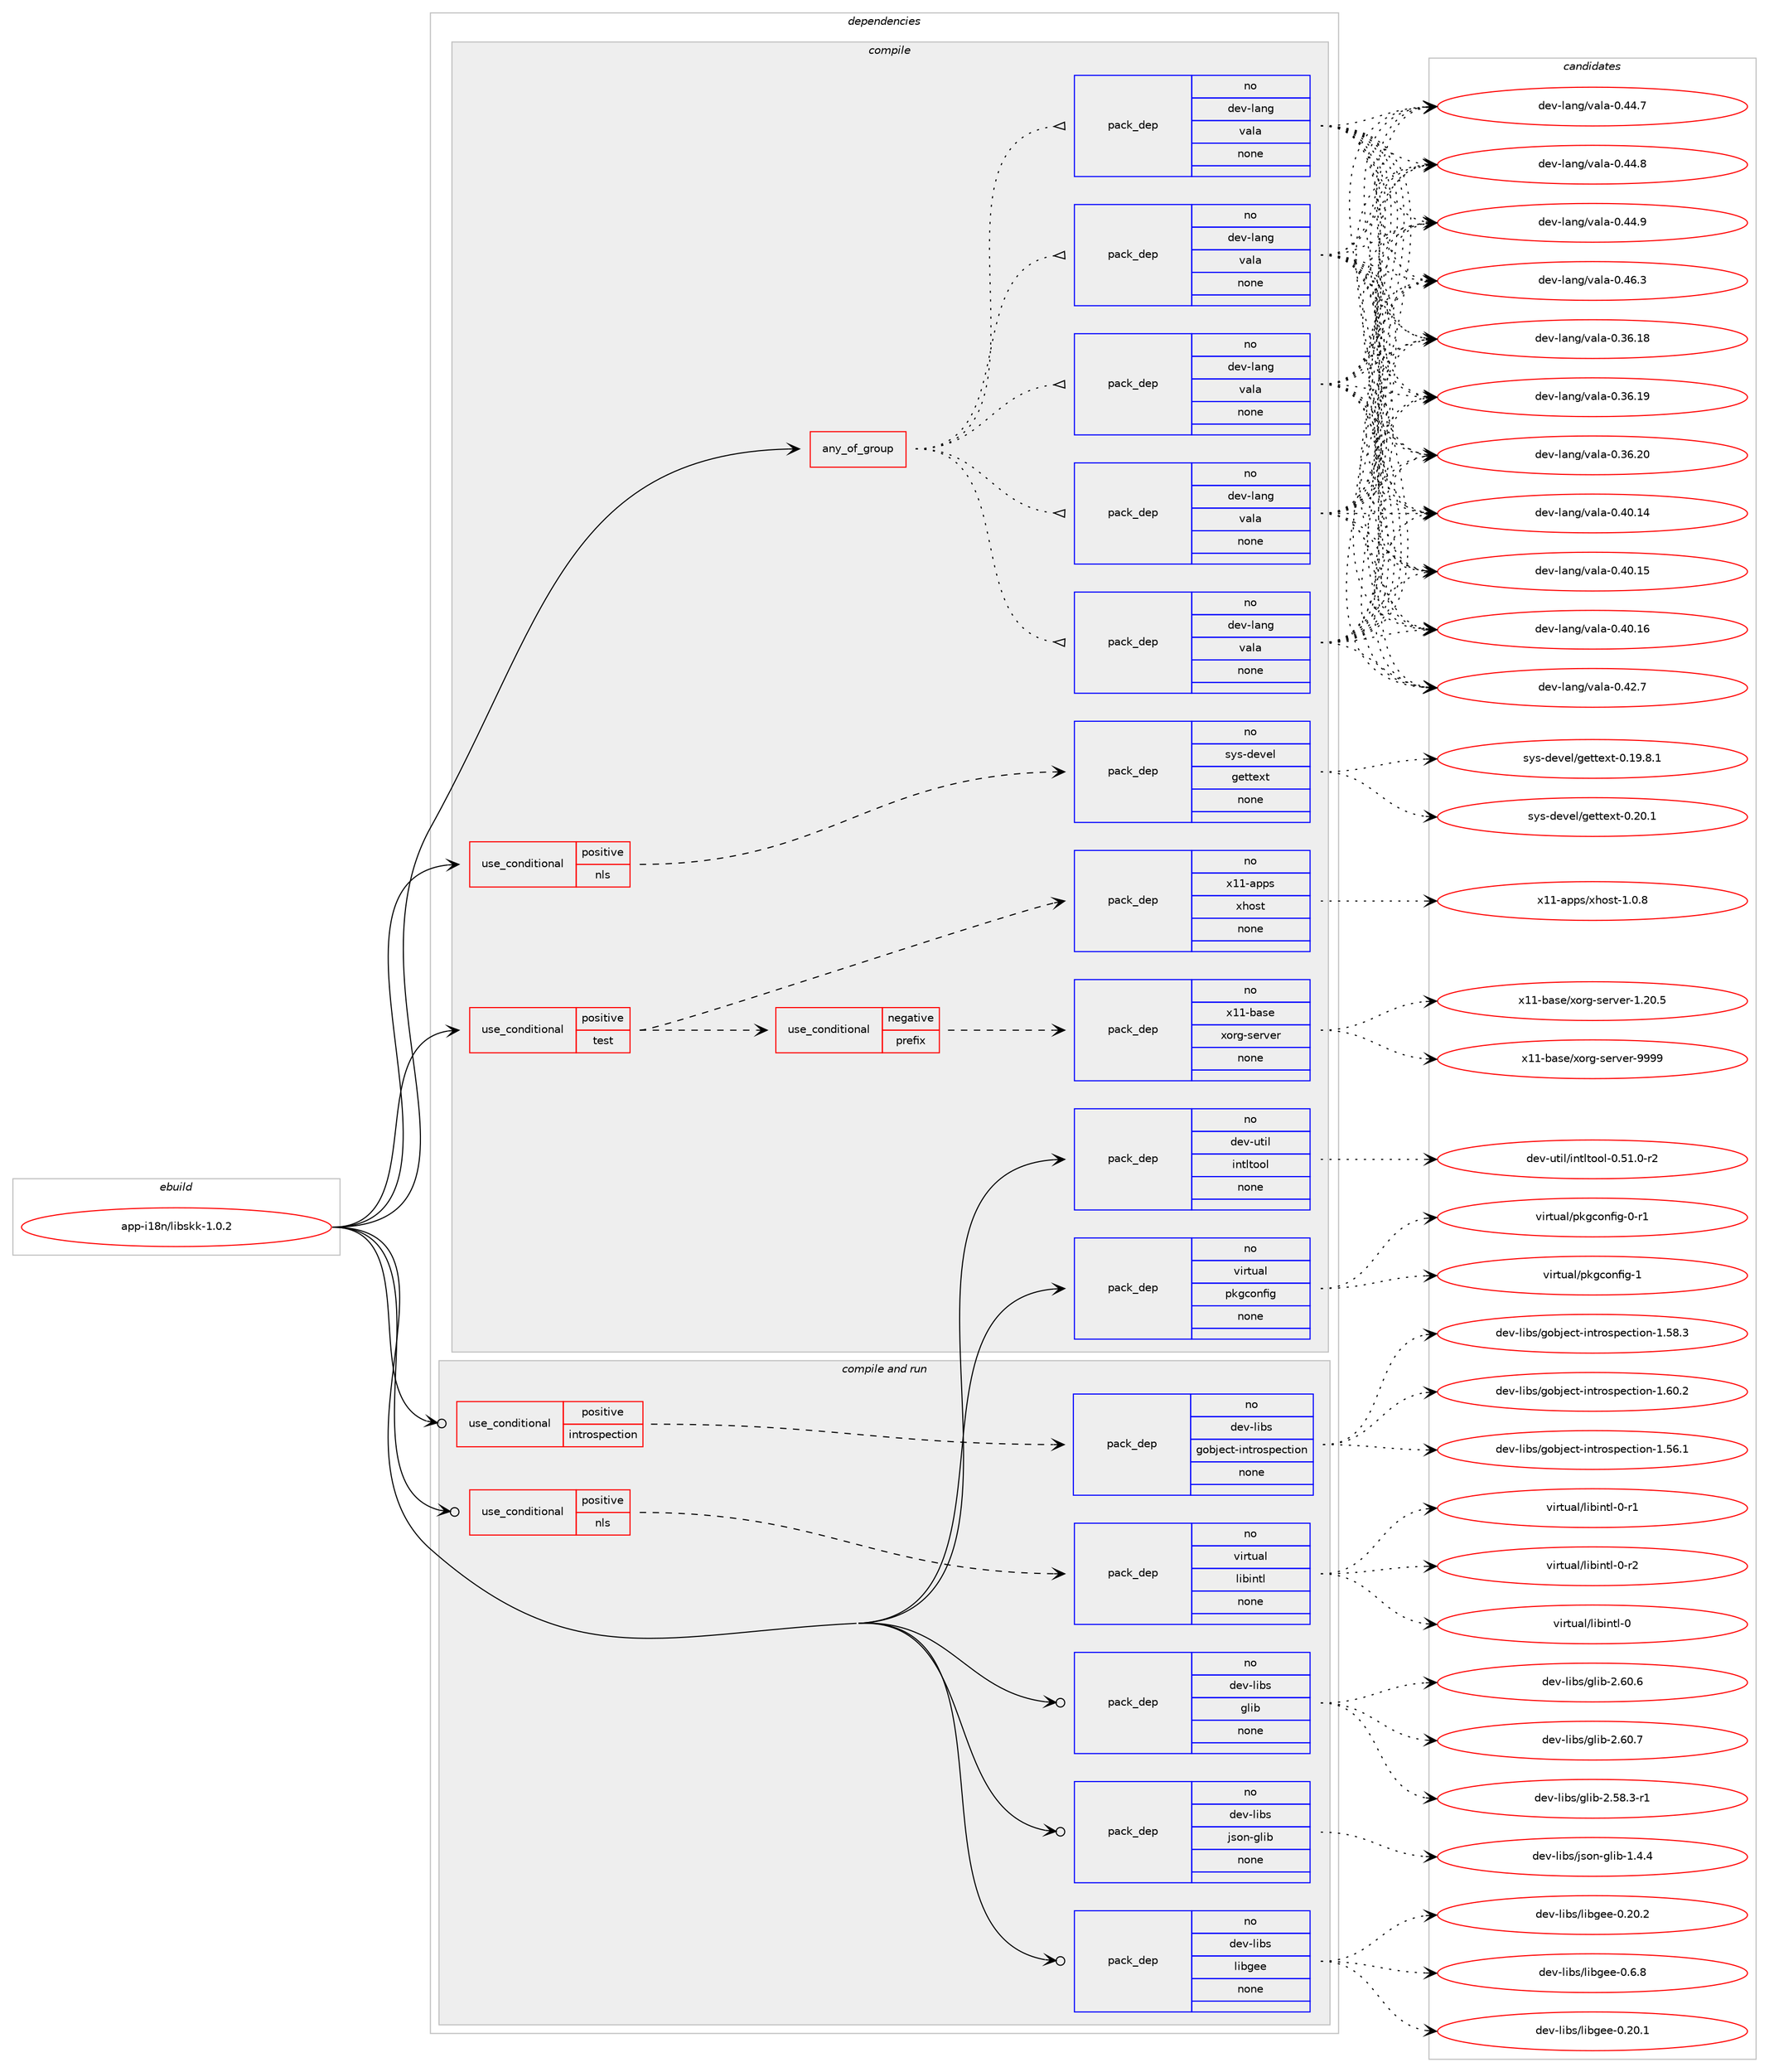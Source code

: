 digraph prolog {

# *************
# Graph options
# *************

newrank=true;
concentrate=true;
compound=true;
graph [rankdir=LR,fontname=Helvetica,fontsize=10,ranksep=1.5];#, ranksep=2.5, nodesep=0.2];
edge  [arrowhead=vee];
node  [fontname=Helvetica,fontsize=10];

# **********
# The ebuild
# **********

subgraph cluster_leftcol {
color=gray;
rank=same;
label=<<i>ebuild</i>>;
id [label="app-i18n/libskk-1.0.2", color=red, width=4, href="../app-i18n/libskk-1.0.2.svg"];
}

# ****************
# The dependencies
# ****************

subgraph cluster_midcol {
color=gray;
label=<<i>dependencies</i>>;
subgraph cluster_compile {
fillcolor="#eeeeee";
style=filled;
label=<<i>compile</i>>;
subgraph any8610 {
dependency495354 [label=<<TABLE BORDER="0" CELLBORDER="1" CELLSPACING="0" CELLPADDING="4"><TR><TD CELLPADDING="10">any_of_group</TD></TR></TABLE>>, shape=none, color=red];subgraph pack368032 {
dependency495355 [label=<<TABLE BORDER="0" CELLBORDER="1" CELLSPACING="0" CELLPADDING="4" WIDTH="220"><TR><TD ROWSPAN="6" CELLPADDING="30">pack_dep</TD></TR><TR><TD WIDTH="110">no</TD></TR><TR><TD>dev-lang</TD></TR><TR><TD>vala</TD></TR><TR><TD>none</TD></TR><TR><TD></TD></TR></TABLE>>, shape=none, color=blue];
}
dependency495354:e -> dependency495355:w [weight=20,style="dotted",arrowhead="oinv"];
subgraph pack368033 {
dependency495356 [label=<<TABLE BORDER="0" CELLBORDER="1" CELLSPACING="0" CELLPADDING="4" WIDTH="220"><TR><TD ROWSPAN="6" CELLPADDING="30">pack_dep</TD></TR><TR><TD WIDTH="110">no</TD></TR><TR><TD>dev-lang</TD></TR><TR><TD>vala</TD></TR><TR><TD>none</TD></TR><TR><TD></TD></TR></TABLE>>, shape=none, color=blue];
}
dependency495354:e -> dependency495356:w [weight=20,style="dotted",arrowhead="oinv"];
subgraph pack368034 {
dependency495357 [label=<<TABLE BORDER="0" CELLBORDER="1" CELLSPACING="0" CELLPADDING="4" WIDTH="220"><TR><TD ROWSPAN="6" CELLPADDING="30">pack_dep</TD></TR><TR><TD WIDTH="110">no</TD></TR><TR><TD>dev-lang</TD></TR><TR><TD>vala</TD></TR><TR><TD>none</TD></TR><TR><TD></TD></TR></TABLE>>, shape=none, color=blue];
}
dependency495354:e -> dependency495357:w [weight=20,style="dotted",arrowhead="oinv"];
subgraph pack368035 {
dependency495358 [label=<<TABLE BORDER="0" CELLBORDER="1" CELLSPACING="0" CELLPADDING="4" WIDTH="220"><TR><TD ROWSPAN="6" CELLPADDING="30">pack_dep</TD></TR><TR><TD WIDTH="110">no</TD></TR><TR><TD>dev-lang</TD></TR><TR><TD>vala</TD></TR><TR><TD>none</TD></TR><TR><TD></TD></TR></TABLE>>, shape=none, color=blue];
}
dependency495354:e -> dependency495358:w [weight=20,style="dotted",arrowhead="oinv"];
subgraph pack368036 {
dependency495359 [label=<<TABLE BORDER="0" CELLBORDER="1" CELLSPACING="0" CELLPADDING="4" WIDTH="220"><TR><TD ROWSPAN="6" CELLPADDING="30">pack_dep</TD></TR><TR><TD WIDTH="110">no</TD></TR><TR><TD>dev-lang</TD></TR><TR><TD>vala</TD></TR><TR><TD>none</TD></TR><TR><TD></TD></TR></TABLE>>, shape=none, color=blue];
}
dependency495354:e -> dependency495359:w [weight=20,style="dotted",arrowhead="oinv"];
}
id:e -> dependency495354:w [weight=20,style="solid",arrowhead="vee"];
subgraph cond118400 {
dependency495360 [label=<<TABLE BORDER="0" CELLBORDER="1" CELLSPACING="0" CELLPADDING="4"><TR><TD ROWSPAN="3" CELLPADDING="10">use_conditional</TD></TR><TR><TD>positive</TD></TR><TR><TD>nls</TD></TR></TABLE>>, shape=none, color=red];
subgraph pack368037 {
dependency495361 [label=<<TABLE BORDER="0" CELLBORDER="1" CELLSPACING="0" CELLPADDING="4" WIDTH="220"><TR><TD ROWSPAN="6" CELLPADDING="30">pack_dep</TD></TR><TR><TD WIDTH="110">no</TD></TR><TR><TD>sys-devel</TD></TR><TR><TD>gettext</TD></TR><TR><TD>none</TD></TR><TR><TD></TD></TR></TABLE>>, shape=none, color=blue];
}
dependency495360:e -> dependency495361:w [weight=20,style="dashed",arrowhead="vee"];
}
id:e -> dependency495360:w [weight=20,style="solid",arrowhead="vee"];
subgraph cond118401 {
dependency495362 [label=<<TABLE BORDER="0" CELLBORDER="1" CELLSPACING="0" CELLPADDING="4"><TR><TD ROWSPAN="3" CELLPADDING="10">use_conditional</TD></TR><TR><TD>positive</TD></TR><TR><TD>test</TD></TR></TABLE>>, shape=none, color=red];
subgraph cond118402 {
dependency495363 [label=<<TABLE BORDER="0" CELLBORDER="1" CELLSPACING="0" CELLPADDING="4"><TR><TD ROWSPAN="3" CELLPADDING="10">use_conditional</TD></TR><TR><TD>negative</TD></TR><TR><TD>prefix</TD></TR></TABLE>>, shape=none, color=red];
subgraph pack368038 {
dependency495364 [label=<<TABLE BORDER="0" CELLBORDER="1" CELLSPACING="0" CELLPADDING="4" WIDTH="220"><TR><TD ROWSPAN="6" CELLPADDING="30">pack_dep</TD></TR><TR><TD WIDTH="110">no</TD></TR><TR><TD>x11-base</TD></TR><TR><TD>xorg-server</TD></TR><TR><TD>none</TD></TR><TR><TD></TD></TR></TABLE>>, shape=none, color=blue];
}
dependency495363:e -> dependency495364:w [weight=20,style="dashed",arrowhead="vee"];
}
dependency495362:e -> dependency495363:w [weight=20,style="dashed",arrowhead="vee"];
subgraph pack368039 {
dependency495365 [label=<<TABLE BORDER="0" CELLBORDER="1" CELLSPACING="0" CELLPADDING="4" WIDTH="220"><TR><TD ROWSPAN="6" CELLPADDING="30">pack_dep</TD></TR><TR><TD WIDTH="110">no</TD></TR><TR><TD>x11-apps</TD></TR><TR><TD>xhost</TD></TR><TR><TD>none</TD></TR><TR><TD></TD></TR></TABLE>>, shape=none, color=blue];
}
dependency495362:e -> dependency495365:w [weight=20,style="dashed",arrowhead="vee"];
}
id:e -> dependency495362:w [weight=20,style="solid",arrowhead="vee"];
subgraph pack368040 {
dependency495366 [label=<<TABLE BORDER="0" CELLBORDER="1" CELLSPACING="0" CELLPADDING="4" WIDTH="220"><TR><TD ROWSPAN="6" CELLPADDING="30">pack_dep</TD></TR><TR><TD WIDTH="110">no</TD></TR><TR><TD>dev-util</TD></TR><TR><TD>intltool</TD></TR><TR><TD>none</TD></TR><TR><TD></TD></TR></TABLE>>, shape=none, color=blue];
}
id:e -> dependency495366:w [weight=20,style="solid",arrowhead="vee"];
subgraph pack368041 {
dependency495367 [label=<<TABLE BORDER="0" CELLBORDER="1" CELLSPACING="0" CELLPADDING="4" WIDTH="220"><TR><TD ROWSPAN="6" CELLPADDING="30">pack_dep</TD></TR><TR><TD WIDTH="110">no</TD></TR><TR><TD>virtual</TD></TR><TR><TD>pkgconfig</TD></TR><TR><TD>none</TD></TR><TR><TD></TD></TR></TABLE>>, shape=none, color=blue];
}
id:e -> dependency495367:w [weight=20,style="solid",arrowhead="vee"];
}
subgraph cluster_compileandrun {
fillcolor="#eeeeee";
style=filled;
label=<<i>compile and run</i>>;
subgraph cond118403 {
dependency495368 [label=<<TABLE BORDER="0" CELLBORDER="1" CELLSPACING="0" CELLPADDING="4"><TR><TD ROWSPAN="3" CELLPADDING="10">use_conditional</TD></TR><TR><TD>positive</TD></TR><TR><TD>introspection</TD></TR></TABLE>>, shape=none, color=red];
subgraph pack368042 {
dependency495369 [label=<<TABLE BORDER="0" CELLBORDER="1" CELLSPACING="0" CELLPADDING="4" WIDTH="220"><TR><TD ROWSPAN="6" CELLPADDING="30">pack_dep</TD></TR><TR><TD WIDTH="110">no</TD></TR><TR><TD>dev-libs</TD></TR><TR><TD>gobject-introspection</TD></TR><TR><TD>none</TD></TR><TR><TD></TD></TR></TABLE>>, shape=none, color=blue];
}
dependency495368:e -> dependency495369:w [weight=20,style="dashed",arrowhead="vee"];
}
id:e -> dependency495368:w [weight=20,style="solid",arrowhead="odotvee"];
subgraph cond118404 {
dependency495370 [label=<<TABLE BORDER="0" CELLBORDER="1" CELLSPACING="0" CELLPADDING="4"><TR><TD ROWSPAN="3" CELLPADDING="10">use_conditional</TD></TR><TR><TD>positive</TD></TR><TR><TD>nls</TD></TR></TABLE>>, shape=none, color=red];
subgraph pack368043 {
dependency495371 [label=<<TABLE BORDER="0" CELLBORDER="1" CELLSPACING="0" CELLPADDING="4" WIDTH="220"><TR><TD ROWSPAN="6" CELLPADDING="30">pack_dep</TD></TR><TR><TD WIDTH="110">no</TD></TR><TR><TD>virtual</TD></TR><TR><TD>libintl</TD></TR><TR><TD>none</TD></TR><TR><TD></TD></TR></TABLE>>, shape=none, color=blue];
}
dependency495370:e -> dependency495371:w [weight=20,style="dashed",arrowhead="vee"];
}
id:e -> dependency495370:w [weight=20,style="solid",arrowhead="odotvee"];
subgraph pack368044 {
dependency495372 [label=<<TABLE BORDER="0" CELLBORDER="1" CELLSPACING="0" CELLPADDING="4" WIDTH="220"><TR><TD ROWSPAN="6" CELLPADDING="30">pack_dep</TD></TR><TR><TD WIDTH="110">no</TD></TR><TR><TD>dev-libs</TD></TR><TR><TD>glib</TD></TR><TR><TD>none</TD></TR><TR><TD></TD></TR></TABLE>>, shape=none, color=blue];
}
id:e -> dependency495372:w [weight=20,style="solid",arrowhead="odotvee"];
subgraph pack368045 {
dependency495373 [label=<<TABLE BORDER="0" CELLBORDER="1" CELLSPACING="0" CELLPADDING="4" WIDTH="220"><TR><TD ROWSPAN="6" CELLPADDING="30">pack_dep</TD></TR><TR><TD WIDTH="110">no</TD></TR><TR><TD>dev-libs</TD></TR><TR><TD>json-glib</TD></TR><TR><TD>none</TD></TR><TR><TD></TD></TR></TABLE>>, shape=none, color=blue];
}
id:e -> dependency495373:w [weight=20,style="solid",arrowhead="odotvee"];
subgraph pack368046 {
dependency495374 [label=<<TABLE BORDER="0" CELLBORDER="1" CELLSPACING="0" CELLPADDING="4" WIDTH="220"><TR><TD ROWSPAN="6" CELLPADDING="30">pack_dep</TD></TR><TR><TD WIDTH="110">no</TD></TR><TR><TD>dev-libs</TD></TR><TR><TD>libgee</TD></TR><TR><TD>none</TD></TR><TR><TD></TD></TR></TABLE>>, shape=none, color=blue];
}
id:e -> dependency495374:w [weight=20,style="solid",arrowhead="odotvee"];
}
subgraph cluster_run {
fillcolor="#eeeeee";
style=filled;
label=<<i>run</i>>;
}
}

# **************
# The candidates
# **************

subgraph cluster_choices {
rank=same;
color=gray;
label=<<i>candidates</i>>;

subgraph choice368032 {
color=black;
nodesep=1;
choice10010111845108971101034711897108974548465154464956 [label="dev-lang/vala-0.36.18", color=red, width=4,href="../dev-lang/vala-0.36.18.svg"];
choice10010111845108971101034711897108974548465154464957 [label="dev-lang/vala-0.36.19", color=red, width=4,href="../dev-lang/vala-0.36.19.svg"];
choice10010111845108971101034711897108974548465154465048 [label="dev-lang/vala-0.36.20", color=red, width=4,href="../dev-lang/vala-0.36.20.svg"];
choice10010111845108971101034711897108974548465248464952 [label="dev-lang/vala-0.40.14", color=red, width=4,href="../dev-lang/vala-0.40.14.svg"];
choice10010111845108971101034711897108974548465248464953 [label="dev-lang/vala-0.40.15", color=red, width=4,href="../dev-lang/vala-0.40.15.svg"];
choice10010111845108971101034711897108974548465248464954 [label="dev-lang/vala-0.40.16", color=red, width=4,href="../dev-lang/vala-0.40.16.svg"];
choice100101118451089711010347118971089745484652504655 [label="dev-lang/vala-0.42.7", color=red, width=4,href="../dev-lang/vala-0.42.7.svg"];
choice100101118451089711010347118971089745484652524655 [label="dev-lang/vala-0.44.7", color=red, width=4,href="../dev-lang/vala-0.44.7.svg"];
choice100101118451089711010347118971089745484652524656 [label="dev-lang/vala-0.44.8", color=red, width=4,href="../dev-lang/vala-0.44.8.svg"];
choice100101118451089711010347118971089745484652524657 [label="dev-lang/vala-0.44.9", color=red, width=4,href="../dev-lang/vala-0.44.9.svg"];
choice100101118451089711010347118971089745484652544651 [label="dev-lang/vala-0.46.3", color=red, width=4,href="../dev-lang/vala-0.46.3.svg"];
dependency495355:e -> choice10010111845108971101034711897108974548465154464956:w [style=dotted,weight="100"];
dependency495355:e -> choice10010111845108971101034711897108974548465154464957:w [style=dotted,weight="100"];
dependency495355:e -> choice10010111845108971101034711897108974548465154465048:w [style=dotted,weight="100"];
dependency495355:e -> choice10010111845108971101034711897108974548465248464952:w [style=dotted,weight="100"];
dependency495355:e -> choice10010111845108971101034711897108974548465248464953:w [style=dotted,weight="100"];
dependency495355:e -> choice10010111845108971101034711897108974548465248464954:w [style=dotted,weight="100"];
dependency495355:e -> choice100101118451089711010347118971089745484652504655:w [style=dotted,weight="100"];
dependency495355:e -> choice100101118451089711010347118971089745484652524655:w [style=dotted,weight="100"];
dependency495355:e -> choice100101118451089711010347118971089745484652524656:w [style=dotted,weight="100"];
dependency495355:e -> choice100101118451089711010347118971089745484652524657:w [style=dotted,weight="100"];
dependency495355:e -> choice100101118451089711010347118971089745484652544651:w [style=dotted,weight="100"];
}
subgraph choice368033 {
color=black;
nodesep=1;
choice10010111845108971101034711897108974548465154464956 [label="dev-lang/vala-0.36.18", color=red, width=4,href="../dev-lang/vala-0.36.18.svg"];
choice10010111845108971101034711897108974548465154464957 [label="dev-lang/vala-0.36.19", color=red, width=4,href="../dev-lang/vala-0.36.19.svg"];
choice10010111845108971101034711897108974548465154465048 [label="dev-lang/vala-0.36.20", color=red, width=4,href="../dev-lang/vala-0.36.20.svg"];
choice10010111845108971101034711897108974548465248464952 [label="dev-lang/vala-0.40.14", color=red, width=4,href="../dev-lang/vala-0.40.14.svg"];
choice10010111845108971101034711897108974548465248464953 [label="dev-lang/vala-0.40.15", color=red, width=4,href="../dev-lang/vala-0.40.15.svg"];
choice10010111845108971101034711897108974548465248464954 [label="dev-lang/vala-0.40.16", color=red, width=4,href="../dev-lang/vala-0.40.16.svg"];
choice100101118451089711010347118971089745484652504655 [label="dev-lang/vala-0.42.7", color=red, width=4,href="../dev-lang/vala-0.42.7.svg"];
choice100101118451089711010347118971089745484652524655 [label="dev-lang/vala-0.44.7", color=red, width=4,href="../dev-lang/vala-0.44.7.svg"];
choice100101118451089711010347118971089745484652524656 [label="dev-lang/vala-0.44.8", color=red, width=4,href="../dev-lang/vala-0.44.8.svg"];
choice100101118451089711010347118971089745484652524657 [label="dev-lang/vala-0.44.9", color=red, width=4,href="../dev-lang/vala-0.44.9.svg"];
choice100101118451089711010347118971089745484652544651 [label="dev-lang/vala-0.46.3", color=red, width=4,href="../dev-lang/vala-0.46.3.svg"];
dependency495356:e -> choice10010111845108971101034711897108974548465154464956:w [style=dotted,weight="100"];
dependency495356:e -> choice10010111845108971101034711897108974548465154464957:w [style=dotted,weight="100"];
dependency495356:e -> choice10010111845108971101034711897108974548465154465048:w [style=dotted,weight="100"];
dependency495356:e -> choice10010111845108971101034711897108974548465248464952:w [style=dotted,weight="100"];
dependency495356:e -> choice10010111845108971101034711897108974548465248464953:w [style=dotted,weight="100"];
dependency495356:e -> choice10010111845108971101034711897108974548465248464954:w [style=dotted,weight="100"];
dependency495356:e -> choice100101118451089711010347118971089745484652504655:w [style=dotted,weight="100"];
dependency495356:e -> choice100101118451089711010347118971089745484652524655:w [style=dotted,weight="100"];
dependency495356:e -> choice100101118451089711010347118971089745484652524656:w [style=dotted,weight="100"];
dependency495356:e -> choice100101118451089711010347118971089745484652524657:w [style=dotted,weight="100"];
dependency495356:e -> choice100101118451089711010347118971089745484652544651:w [style=dotted,weight="100"];
}
subgraph choice368034 {
color=black;
nodesep=1;
choice10010111845108971101034711897108974548465154464956 [label="dev-lang/vala-0.36.18", color=red, width=4,href="../dev-lang/vala-0.36.18.svg"];
choice10010111845108971101034711897108974548465154464957 [label="dev-lang/vala-0.36.19", color=red, width=4,href="../dev-lang/vala-0.36.19.svg"];
choice10010111845108971101034711897108974548465154465048 [label="dev-lang/vala-0.36.20", color=red, width=4,href="../dev-lang/vala-0.36.20.svg"];
choice10010111845108971101034711897108974548465248464952 [label="dev-lang/vala-0.40.14", color=red, width=4,href="../dev-lang/vala-0.40.14.svg"];
choice10010111845108971101034711897108974548465248464953 [label="dev-lang/vala-0.40.15", color=red, width=4,href="../dev-lang/vala-0.40.15.svg"];
choice10010111845108971101034711897108974548465248464954 [label="dev-lang/vala-0.40.16", color=red, width=4,href="../dev-lang/vala-0.40.16.svg"];
choice100101118451089711010347118971089745484652504655 [label="dev-lang/vala-0.42.7", color=red, width=4,href="../dev-lang/vala-0.42.7.svg"];
choice100101118451089711010347118971089745484652524655 [label="dev-lang/vala-0.44.7", color=red, width=4,href="../dev-lang/vala-0.44.7.svg"];
choice100101118451089711010347118971089745484652524656 [label="dev-lang/vala-0.44.8", color=red, width=4,href="../dev-lang/vala-0.44.8.svg"];
choice100101118451089711010347118971089745484652524657 [label="dev-lang/vala-0.44.9", color=red, width=4,href="../dev-lang/vala-0.44.9.svg"];
choice100101118451089711010347118971089745484652544651 [label="dev-lang/vala-0.46.3", color=red, width=4,href="../dev-lang/vala-0.46.3.svg"];
dependency495357:e -> choice10010111845108971101034711897108974548465154464956:w [style=dotted,weight="100"];
dependency495357:e -> choice10010111845108971101034711897108974548465154464957:w [style=dotted,weight="100"];
dependency495357:e -> choice10010111845108971101034711897108974548465154465048:w [style=dotted,weight="100"];
dependency495357:e -> choice10010111845108971101034711897108974548465248464952:w [style=dotted,weight="100"];
dependency495357:e -> choice10010111845108971101034711897108974548465248464953:w [style=dotted,weight="100"];
dependency495357:e -> choice10010111845108971101034711897108974548465248464954:w [style=dotted,weight="100"];
dependency495357:e -> choice100101118451089711010347118971089745484652504655:w [style=dotted,weight="100"];
dependency495357:e -> choice100101118451089711010347118971089745484652524655:w [style=dotted,weight="100"];
dependency495357:e -> choice100101118451089711010347118971089745484652524656:w [style=dotted,weight="100"];
dependency495357:e -> choice100101118451089711010347118971089745484652524657:w [style=dotted,weight="100"];
dependency495357:e -> choice100101118451089711010347118971089745484652544651:w [style=dotted,weight="100"];
}
subgraph choice368035 {
color=black;
nodesep=1;
choice10010111845108971101034711897108974548465154464956 [label="dev-lang/vala-0.36.18", color=red, width=4,href="../dev-lang/vala-0.36.18.svg"];
choice10010111845108971101034711897108974548465154464957 [label="dev-lang/vala-0.36.19", color=red, width=4,href="../dev-lang/vala-0.36.19.svg"];
choice10010111845108971101034711897108974548465154465048 [label="dev-lang/vala-0.36.20", color=red, width=4,href="../dev-lang/vala-0.36.20.svg"];
choice10010111845108971101034711897108974548465248464952 [label="dev-lang/vala-0.40.14", color=red, width=4,href="../dev-lang/vala-0.40.14.svg"];
choice10010111845108971101034711897108974548465248464953 [label="dev-lang/vala-0.40.15", color=red, width=4,href="../dev-lang/vala-0.40.15.svg"];
choice10010111845108971101034711897108974548465248464954 [label="dev-lang/vala-0.40.16", color=red, width=4,href="../dev-lang/vala-0.40.16.svg"];
choice100101118451089711010347118971089745484652504655 [label="dev-lang/vala-0.42.7", color=red, width=4,href="../dev-lang/vala-0.42.7.svg"];
choice100101118451089711010347118971089745484652524655 [label="dev-lang/vala-0.44.7", color=red, width=4,href="../dev-lang/vala-0.44.7.svg"];
choice100101118451089711010347118971089745484652524656 [label="dev-lang/vala-0.44.8", color=red, width=4,href="../dev-lang/vala-0.44.8.svg"];
choice100101118451089711010347118971089745484652524657 [label="dev-lang/vala-0.44.9", color=red, width=4,href="../dev-lang/vala-0.44.9.svg"];
choice100101118451089711010347118971089745484652544651 [label="dev-lang/vala-0.46.3", color=red, width=4,href="../dev-lang/vala-0.46.3.svg"];
dependency495358:e -> choice10010111845108971101034711897108974548465154464956:w [style=dotted,weight="100"];
dependency495358:e -> choice10010111845108971101034711897108974548465154464957:w [style=dotted,weight="100"];
dependency495358:e -> choice10010111845108971101034711897108974548465154465048:w [style=dotted,weight="100"];
dependency495358:e -> choice10010111845108971101034711897108974548465248464952:w [style=dotted,weight="100"];
dependency495358:e -> choice10010111845108971101034711897108974548465248464953:w [style=dotted,weight="100"];
dependency495358:e -> choice10010111845108971101034711897108974548465248464954:w [style=dotted,weight="100"];
dependency495358:e -> choice100101118451089711010347118971089745484652504655:w [style=dotted,weight="100"];
dependency495358:e -> choice100101118451089711010347118971089745484652524655:w [style=dotted,weight="100"];
dependency495358:e -> choice100101118451089711010347118971089745484652524656:w [style=dotted,weight="100"];
dependency495358:e -> choice100101118451089711010347118971089745484652524657:w [style=dotted,weight="100"];
dependency495358:e -> choice100101118451089711010347118971089745484652544651:w [style=dotted,weight="100"];
}
subgraph choice368036 {
color=black;
nodesep=1;
choice10010111845108971101034711897108974548465154464956 [label="dev-lang/vala-0.36.18", color=red, width=4,href="../dev-lang/vala-0.36.18.svg"];
choice10010111845108971101034711897108974548465154464957 [label="dev-lang/vala-0.36.19", color=red, width=4,href="../dev-lang/vala-0.36.19.svg"];
choice10010111845108971101034711897108974548465154465048 [label="dev-lang/vala-0.36.20", color=red, width=4,href="../dev-lang/vala-0.36.20.svg"];
choice10010111845108971101034711897108974548465248464952 [label="dev-lang/vala-0.40.14", color=red, width=4,href="../dev-lang/vala-0.40.14.svg"];
choice10010111845108971101034711897108974548465248464953 [label="dev-lang/vala-0.40.15", color=red, width=4,href="../dev-lang/vala-0.40.15.svg"];
choice10010111845108971101034711897108974548465248464954 [label="dev-lang/vala-0.40.16", color=red, width=4,href="../dev-lang/vala-0.40.16.svg"];
choice100101118451089711010347118971089745484652504655 [label="dev-lang/vala-0.42.7", color=red, width=4,href="../dev-lang/vala-0.42.7.svg"];
choice100101118451089711010347118971089745484652524655 [label="dev-lang/vala-0.44.7", color=red, width=4,href="../dev-lang/vala-0.44.7.svg"];
choice100101118451089711010347118971089745484652524656 [label="dev-lang/vala-0.44.8", color=red, width=4,href="../dev-lang/vala-0.44.8.svg"];
choice100101118451089711010347118971089745484652524657 [label="dev-lang/vala-0.44.9", color=red, width=4,href="../dev-lang/vala-0.44.9.svg"];
choice100101118451089711010347118971089745484652544651 [label="dev-lang/vala-0.46.3", color=red, width=4,href="../dev-lang/vala-0.46.3.svg"];
dependency495359:e -> choice10010111845108971101034711897108974548465154464956:w [style=dotted,weight="100"];
dependency495359:e -> choice10010111845108971101034711897108974548465154464957:w [style=dotted,weight="100"];
dependency495359:e -> choice10010111845108971101034711897108974548465154465048:w [style=dotted,weight="100"];
dependency495359:e -> choice10010111845108971101034711897108974548465248464952:w [style=dotted,weight="100"];
dependency495359:e -> choice10010111845108971101034711897108974548465248464953:w [style=dotted,weight="100"];
dependency495359:e -> choice10010111845108971101034711897108974548465248464954:w [style=dotted,weight="100"];
dependency495359:e -> choice100101118451089711010347118971089745484652504655:w [style=dotted,weight="100"];
dependency495359:e -> choice100101118451089711010347118971089745484652524655:w [style=dotted,weight="100"];
dependency495359:e -> choice100101118451089711010347118971089745484652524656:w [style=dotted,weight="100"];
dependency495359:e -> choice100101118451089711010347118971089745484652524657:w [style=dotted,weight="100"];
dependency495359:e -> choice100101118451089711010347118971089745484652544651:w [style=dotted,weight="100"];
}
subgraph choice368037 {
color=black;
nodesep=1;
choice1151211154510010111810110847103101116116101120116454846495746564649 [label="sys-devel/gettext-0.19.8.1", color=red, width=4,href="../sys-devel/gettext-0.19.8.1.svg"];
choice115121115451001011181011084710310111611610112011645484650484649 [label="sys-devel/gettext-0.20.1", color=red, width=4,href="../sys-devel/gettext-0.20.1.svg"];
dependency495361:e -> choice1151211154510010111810110847103101116116101120116454846495746564649:w [style=dotted,weight="100"];
dependency495361:e -> choice115121115451001011181011084710310111611610112011645484650484649:w [style=dotted,weight="100"];
}
subgraph choice368038 {
color=black;
nodesep=1;
choice1204949459897115101471201111141034511510111411810111445494650484653 [label="x11-base/xorg-server-1.20.5", color=red, width=4,href="../x11-base/xorg-server-1.20.5.svg"];
choice120494945989711510147120111114103451151011141181011144557575757 [label="x11-base/xorg-server-9999", color=red, width=4,href="../x11-base/xorg-server-9999.svg"];
dependency495364:e -> choice1204949459897115101471201111141034511510111411810111445494650484653:w [style=dotted,weight="100"];
dependency495364:e -> choice120494945989711510147120111114103451151011141181011144557575757:w [style=dotted,weight="100"];
}
subgraph choice368039 {
color=black;
nodesep=1;
choice1204949459711211211547120104111115116454946484656 [label="x11-apps/xhost-1.0.8", color=red, width=4,href="../x11-apps/xhost-1.0.8.svg"];
dependency495365:e -> choice1204949459711211211547120104111115116454946484656:w [style=dotted,weight="100"];
}
subgraph choice368040 {
color=black;
nodesep=1;
choice1001011184511711610510847105110116108116111111108454846534946484511450 [label="dev-util/intltool-0.51.0-r2", color=red, width=4,href="../dev-util/intltool-0.51.0-r2.svg"];
dependency495366:e -> choice1001011184511711610510847105110116108116111111108454846534946484511450:w [style=dotted,weight="100"];
}
subgraph choice368041 {
color=black;
nodesep=1;
choice11810511411611797108471121071039911111010210510345484511449 [label="virtual/pkgconfig-0-r1", color=red, width=4,href="../virtual/pkgconfig-0-r1.svg"];
choice1181051141161179710847112107103991111101021051034549 [label="virtual/pkgconfig-1", color=red, width=4,href="../virtual/pkgconfig-1.svg"];
dependency495367:e -> choice11810511411611797108471121071039911111010210510345484511449:w [style=dotted,weight="100"];
dependency495367:e -> choice1181051141161179710847112107103991111101021051034549:w [style=dotted,weight="100"];
}
subgraph choice368042 {
color=black;
nodesep=1;
choice1001011184510810598115471031119810610199116451051101161141111151121019911610511111045494653544649 [label="dev-libs/gobject-introspection-1.56.1", color=red, width=4,href="../dev-libs/gobject-introspection-1.56.1.svg"];
choice1001011184510810598115471031119810610199116451051101161141111151121019911610511111045494653564651 [label="dev-libs/gobject-introspection-1.58.3", color=red, width=4,href="../dev-libs/gobject-introspection-1.58.3.svg"];
choice1001011184510810598115471031119810610199116451051101161141111151121019911610511111045494654484650 [label="dev-libs/gobject-introspection-1.60.2", color=red, width=4,href="../dev-libs/gobject-introspection-1.60.2.svg"];
dependency495369:e -> choice1001011184510810598115471031119810610199116451051101161141111151121019911610511111045494653544649:w [style=dotted,weight="100"];
dependency495369:e -> choice1001011184510810598115471031119810610199116451051101161141111151121019911610511111045494653564651:w [style=dotted,weight="100"];
dependency495369:e -> choice1001011184510810598115471031119810610199116451051101161141111151121019911610511111045494654484650:w [style=dotted,weight="100"];
}
subgraph choice368043 {
color=black;
nodesep=1;
choice1181051141161179710847108105981051101161084548 [label="virtual/libintl-0", color=red, width=4,href="../virtual/libintl-0.svg"];
choice11810511411611797108471081059810511011610845484511449 [label="virtual/libintl-0-r1", color=red, width=4,href="../virtual/libintl-0-r1.svg"];
choice11810511411611797108471081059810511011610845484511450 [label="virtual/libintl-0-r2", color=red, width=4,href="../virtual/libintl-0-r2.svg"];
dependency495371:e -> choice1181051141161179710847108105981051101161084548:w [style=dotted,weight="100"];
dependency495371:e -> choice11810511411611797108471081059810511011610845484511449:w [style=dotted,weight="100"];
dependency495371:e -> choice11810511411611797108471081059810511011610845484511450:w [style=dotted,weight="100"];
}
subgraph choice368044 {
color=black;
nodesep=1;
choice10010111845108105981154710310810598455046535646514511449 [label="dev-libs/glib-2.58.3-r1", color=red, width=4,href="../dev-libs/glib-2.58.3-r1.svg"];
choice1001011184510810598115471031081059845504654484654 [label="dev-libs/glib-2.60.6", color=red, width=4,href="../dev-libs/glib-2.60.6.svg"];
choice1001011184510810598115471031081059845504654484655 [label="dev-libs/glib-2.60.7", color=red, width=4,href="../dev-libs/glib-2.60.7.svg"];
dependency495372:e -> choice10010111845108105981154710310810598455046535646514511449:w [style=dotted,weight="100"];
dependency495372:e -> choice1001011184510810598115471031081059845504654484654:w [style=dotted,weight="100"];
dependency495372:e -> choice1001011184510810598115471031081059845504654484655:w [style=dotted,weight="100"];
}
subgraph choice368045 {
color=black;
nodesep=1;
choice1001011184510810598115471061151111104510310810598454946524652 [label="dev-libs/json-glib-1.4.4", color=red, width=4,href="../dev-libs/json-glib-1.4.4.svg"];
dependency495373:e -> choice1001011184510810598115471061151111104510310810598454946524652:w [style=dotted,weight="100"];
}
subgraph choice368046 {
color=black;
nodesep=1;
choice1001011184510810598115471081059810310110145484650484649 [label="dev-libs/libgee-0.20.1", color=red, width=4,href="../dev-libs/libgee-0.20.1.svg"];
choice1001011184510810598115471081059810310110145484650484650 [label="dev-libs/libgee-0.20.2", color=red, width=4,href="../dev-libs/libgee-0.20.2.svg"];
choice10010111845108105981154710810598103101101454846544656 [label="dev-libs/libgee-0.6.8", color=red, width=4,href="../dev-libs/libgee-0.6.8.svg"];
dependency495374:e -> choice1001011184510810598115471081059810310110145484650484649:w [style=dotted,weight="100"];
dependency495374:e -> choice1001011184510810598115471081059810310110145484650484650:w [style=dotted,weight="100"];
dependency495374:e -> choice10010111845108105981154710810598103101101454846544656:w [style=dotted,weight="100"];
}
}

}
